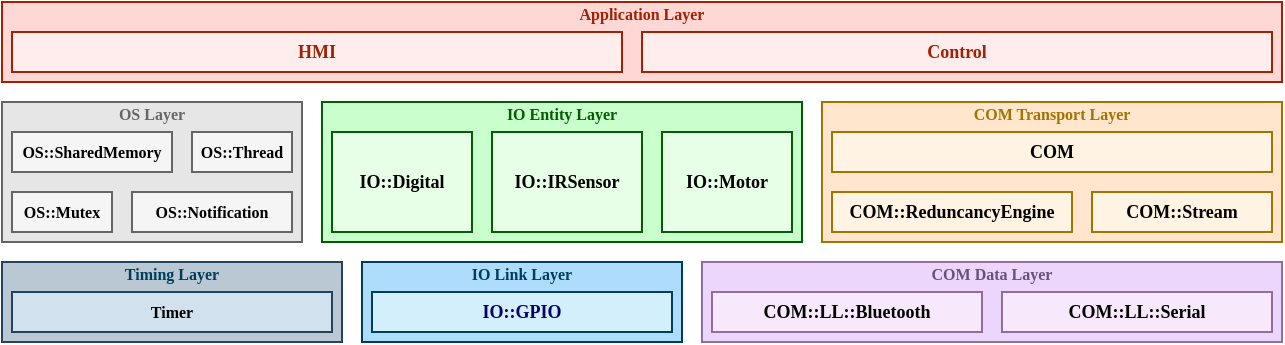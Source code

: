 <mxfile version="13.3.6" type="device"><diagram id="33SzdTp0CWMUpX57nA3J" name="Page-1"><mxGraphModel dx="1397" dy="900" grid="1" gridSize="10" guides="1" tooltips="1" connect="1" arrows="1" fold="1" page="1" pageScale="1" pageWidth="827" pageHeight="1169" math="0" shadow="0"><root><mxCell id="0"/><mxCell id="1" parent="0"/><mxCell id="gUivWNL7YyFKDla0BgCl-23" value="" style="rounded=0;whiteSpace=wrap;html=1;fontFamily=Consolas;fontSize=9;align=center;fontStyle=1;spacingRight=0;labelPosition=center;verticalLabelPosition=middle;verticalAlign=middle;labelBackgroundColor=none;strokeColor=#A12102;fontColor=#A12102;fillColor=#FFD7D4;" parent="1" vertex="1"><mxGeometry x="80" y="110" width="640" height="40" as="geometry"/></mxCell><mxCell id="gUivWNL7YyFKDla0BgCl-21" value="" style="rounded=0;whiteSpace=wrap;html=1;fontFamily=Consolas;fontSize=9;align=center;fontStyle=1;spacingRight=0;labelPosition=center;verticalLabelPosition=middle;verticalAlign=middle;strokeColor=#035E03;fillColor=#C9FFCD;" parent="1" vertex="1"><mxGeometry x="240" y="160" width="240" height="70" as="geometry"/></mxCell><mxCell id="gUivWNL7YyFKDla0BgCl-18" value="" style="rounded=0;whiteSpace=wrap;html=1;labelBackgroundColor=none;strokeColor=#666666;fontFamily=Consolas;fontSize=8;align=center;gradientDirection=east;fontColor=#333333;fontStyle=1;fillColor=#E6E6E6;" parent="1" vertex="1"><mxGeometry x="80" y="160" width="150" height="70" as="geometry"/></mxCell><mxCell id="gUivWNL7YyFKDla0BgCl-15" value="" style="rounded=0;whiteSpace=wrap;html=1;labelBackgroundColor=none;strokeColor=#23445d;fillColor=#bac8d3;fontFamily=Consolas;fontSize=8;align=center;gradientDirection=east;fontStyle=1" parent="1" vertex="1"><mxGeometry x="80" y="240" width="170" height="40" as="geometry"/></mxCell><mxCell id="gUivWNL7YyFKDla0BgCl-10" value="" style="rounded=0;whiteSpace=wrap;html=1;fontSize=9;fontFamily=Consolas;verticalAlign=top;labelPosition=center;verticalLabelPosition=middle;align=center;fillColor=#FFE6CC;strokeColor=#A17400;" parent="1" vertex="1"><mxGeometry x="490" y="160" width="230" height="70" as="geometry"/></mxCell><mxCell id="gUivWNL7YyFKDla0BgCl-4" value="" style="rounded=0;whiteSpace=wrap;html=1;fontSize=9;fontFamily=Consolas;verticalAlign=top;labelPosition=center;verticalLabelPosition=middle;align=center;fillColor=#ECD6FC;strokeColor=#8F6E9E;" parent="1" vertex="1"><mxGeometry x="430" y="240" width="290" height="40" as="geometry"/></mxCell><mxCell id="EYw-dWC_AOCYS__bR-ei-10" value="COM" style="rounded=0;whiteSpace=wrap;html=1;fontFamily=Consolas;fontSize=9;align=center;fontStyle=1;spacingRight=0;labelPosition=center;verticalLabelPosition=middle;verticalAlign=middle;fillColor=#FFF3E3;strokeColor=#A17400;" parent="1" vertex="1"><mxGeometry x="495" y="175" width="220" height="20" as="geometry"/></mxCell><mxCell id="EYw-dWC_AOCYS__bR-ei-11" value="Control" style="rounded=0;whiteSpace=wrap;html=1;fontFamily=Consolas;fontSize=9;align=center;fontStyle=1;spacingRight=0;labelPosition=center;verticalLabelPosition=middle;verticalAlign=middle;labelBackgroundColor=none;fillColor=#FFEDED;strokeColor=#A12102;fontColor=#A12102;" parent="1" vertex="1"><mxGeometry x="400" y="125" width="315" height="20" as="geometry"/></mxCell><mxCell id="EYw-dWC_AOCYS__bR-ei-12" value="COM::ReduncancyEngine" style="rounded=0;whiteSpace=wrap;html=1;fontFamily=Consolas;fontSize=9;align=center;fontStyle=1;spacingRight=0;labelPosition=center;verticalLabelPosition=middle;verticalAlign=middle;horizontal=1;fillColor=#FFF3E3;strokeColor=#A17400;" parent="1" vertex="1"><mxGeometry x="495" y="205" width="120" height="20" as="geometry"/></mxCell><mxCell id="EYw-dWC_AOCYS__bR-ei-14" value="HMI" style="rounded=0;whiteSpace=wrap;html=1;fontFamily=Consolas;fontSize=9;align=center;fontStyle=1;spacingRight=0;labelPosition=center;verticalLabelPosition=middle;verticalAlign=middle;labelBackgroundColor=none;fillColor=#FFEDED;strokeColor=#A12102;fontColor=#A12102;" parent="1" vertex="1"><mxGeometry x="85" y="125" width="305" height="20" as="geometry"/></mxCell><mxCell id="EYw-dWC_AOCYS__bR-ei-15" value="IO::Digital" style="rounded=0;whiteSpace=wrap;html=1;fontFamily=Consolas;fontSize=9;align=center;fontStyle=1;spacingRight=0;labelPosition=center;verticalLabelPosition=middle;verticalAlign=middle;fillColor=#E7FFE6;strokeColor=#035E03;" parent="1" vertex="1"><mxGeometry x="245" y="175" width="70" height="50" as="geometry"/></mxCell><mxCell id="EYw-dWC_AOCYS__bR-ei-16" value="IO::Motor" style="rounded=0;whiteSpace=wrap;html=1;fontFamily=Consolas;fontSize=9;align=center;fontStyle=1;spacingRight=0;labelPosition=center;verticalLabelPosition=middle;verticalAlign=middle;fillColor=#E7FFE6;strokeColor=#035E03;" parent="1" vertex="1"><mxGeometry x="410" y="175" width="65" height="50" as="geometry"/></mxCell><mxCell id="EYw-dWC_AOCYS__bR-ei-20" value="IO::IRSensor" style="rounded=0;whiteSpace=wrap;html=1;fontFamily=Consolas;fontSize=9;align=center;fontStyle=1;spacingRight=0;labelPosition=center;verticalLabelPosition=middle;verticalAlign=middle;fillColor=#E7FFE6;strokeColor=#035E03;" parent="1" vertex="1"><mxGeometry x="325" y="175" width="75" height="50" as="geometry"/></mxCell><mxCell id="EYw-dWC_AOCYS__bR-ei-31" value="OS::Thread" style="rounded=0;whiteSpace=wrap;html=1;labelBackgroundColor=none;strokeColor=#666666;fillColor=#f5f5f5;fontFamily=Consolas;fontSize=8;align=center;gradientDirection=east;fontStyle=1;" parent="1" vertex="1"><mxGeometry x="175" y="175" width="50" height="20" as="geometry"/></mxCell><mxCell id="EYw-dWC_AOCYS__bR-ei-32" value="OS::SharedMemory" style="rounded=0;whiteSpace=wrap;html=1;labelBackgroundColor=none;strokeColor=#666666;fillColor=#f5f5f5;fontFamily=Consolas;fontSize=8;align=center;gradientDirection=east;fontStyle=1;" parent="1" vertex="1"><mxGeometry x="85" y="175" width="80" height="20" as="geometry"/></mxCell><mxCell id="EYw-dWC_AOCYS__bR-ei-34" value="OS::Mutex" style="rounded=0;whiteSpace=wrap;html=1;labelBackgroundColor=none;strokeColor=#666666;fillColor=#f5f5f5;fontFamily=Consolas;fontSize=8;align=center;gradientDirection=east;fontStyle=1;" parent="1" vertex="1"><mxGeometry x="85" y="205" width="50" height="20" as="geometry"/></mxCell><mxCell id="EYw-dWC_AOCYS__bR-ei-36" value="&lt;font style=&quot;font-size: 8px&quot;&gt;Timer&lt;/font&gt;" style="rounded=0;whiteSpace=wrap;html=1;labelBackgroundColor=none;strokeColor=#23445d;fontFamily=Consolas;fontSize=8;align=center;gradientDirection=east;fontStyle=1;fillColor=#D1E1ED;" parent="1" vertex="1"><mxGeometry x="85" y="255" width="160" height="20" as="geometry"/></mxCell><mxCell id="EYw-dWC_AOCYS__bR-ei-37" value="COM::LL::Bluetooth" style="rounded=0;whiteSpace=wrap;html=1;fontFamily=Consolas;fontSize=9;align=center;fontStyle=1;spacingRight=0;verticalAlign=middle;fillColor=#F7E8FC;strokeColor=#8F6E9E;" parent="1" vertex="1"><mxGeometry x="435" y="255" width="135" height="20" as="geometry"/></mxCell><mxCell id="EYw-dWC_AOCYS__bR-ei-38" value="COM::LL::Serial" style="rounded=0;whiteSpace=wrap;html=1;fontFamily=Consolas;fontSize=9;align=center;fontStyle=1;spacingRight=0;verticalAlign=middle;fillColor=#F7E8FC;strokeColor=#8F6E9E;" parent="1" vertex="1"><mxGeometry x="580" y="255" width="135" height="20" as="geometry"/></mxCell><mxCell id="EYw-dWC_AOCYS__bR-ei-42" value="COM::Stream" style="rounded=0;whiteSpace=wrap;html=1;fontFamily=Consolas;fontSize=9;align=center;fontStyle=1;spacingRight=0;labelPosition=center;verticalLabelPosition=middle;verticalAlign=middle;horizontal=1;fillColor=#FFF3E3;strokeColor=#A17400;" parent="1" vertex="1"><mxGeometry x="625" y="205" width="90" height="20" as="geometry"/></mxCell><mxCell id="gUivWNL7YyFKDla0BgCl-7" value="" style="rounded=0;whiteSpace=wrap;html=1;fontSize=9;fontFamily=Consolas;verticalAlign=top;labelPosition=center;verticalLabelPosition=middle;align=center;fillColor=#AEDDFC;strokeColor=#003D5B;" parent="1" vertex="1"><mxGeometry x="260" y="240" width="160" height="40" as="geometry"/></mxCell><mxCell id="gUivWNL7YyFKDla0BgCl-8" value="IO::GPIO" style="rounded=0;whiteSpace=wrap;html=1;fontFamily=Consolas;fontSize=9;align=center;fontStyle=1;spacingRight=0;fontColor=#000066;verticalAlign=middle;fillColor=#D4EFFC;strokeColor=#003D5B;" parent="1" vertex="1"><mxGeometry x="265" y="255" width="150" height="20" as="geometry"/></mxCell><mxCell id="gUivWNL7YyFKDla0BgCl-11" value="&lt;span style=&quot;color: rgb(106 , 82 , 117) ; font-weight: 700&quot;&gt;COM Data Layer&lt;/span&gt;" style="text;html=1;strokeColor=none;fillColor=none;align=center;verticalAlign=middle;whiteSpace=wrap;rounded=0;fontFamily=Consolas;fontSize=8;fontColor=#000000;" parent="1" vertex="1"><mxGeometry x="535" y="240" width="80" height="12" as="geometry"/></mxCell><mxCell id="gUivWNL7YyFKDla0BgCl-12" value="&lt;span style=&quot;font-weight: 700&quot;&gt;COM Transport Layer&lt;/span&gt;" style="text;html=1;strokeColor=none;fillColor=none;align=center;verticalAlign=middle;whiteSpace=wrap;rounded=0;fontFamily=Consolas;fontSize=8;fontColor=#A17400;" parent="1" vertex="1"><mxGeometry x="560" y="160" width="90" height="12" as="geometry"/></mxCell><mxCell id="gUivWNL7YyFKDla0BgCl-13" value="&lt;span style=&quot;font-weight: 700&quot;&gt;IO Link Layer&lt;/span&gt;" style="text;html=1;strokeColor=none;fillColor=none;align=center;verticalAlign=middle;whiteSpace=wrap;rounded=0;fontFamily=Consolas;fontSize=8;fontColor=#003D5B;" parent="1" vertex="1"><mxGeometry x="305" y="240" width="70" height="12" as="geometry"/></mxCell><mxCell id="gUivWNL7YyFKDla0BgCl-16" value="&lt;span style=&quot;font-weight: 700&quot;&gt;Timing Layer&lt;/span&gt;" style="text;html=1;strokeColor=none;fillColor=none;align=center;verticalAlign=middle;whiteSpace=wrap;rounded=0;fontFamily=Consolas;fontSize=8;fontColor=#003D5B;" parent="1" vertex="1"><mxGeometry x="130" y="240" width="70" height="12" as="geometry"/></mxCell><mxCell id="gUivWNL7YyFKDla0BgCl-17" value="OS::Notification" style="rounded=0;whiteSpace=wrap;html=1;labelBackgroundColor=none;strokeColor=#666666;fillColor=#f5f5f5;fontFamily=Consolas;fontSize=8;align=center;gradientDirection=east;fontStyle=1;" parent="1" vertex="1"><mxGeometry x="145" y="205" width="80" height="20" as="geometry"/></mxCell><mxCell id="gUivWNL7YyFKDla0BgCl-19" value="&lt;span style=&quot;font-weight: 700&quot;&gt;&lt;font color=&quot;#666666&quot;&gt;OS Layer&lt;/font&gt;&lt;/span&gt;" style="text;html=1;strokeColor=none;fillColor=none;align=center;verticalAlign=middle;whiteSpace=wrap;rounded=0;fontFamily=Consolas;fontSize=8;fontColor=#003D5B;" parent="1" vertex="1"><mxGeometry x="105" y="160" width="100" height="12" as="geometry"/></mxCell><mxCell id="gUivWNL7YyFKDla0BgCl-22" value="&lt;span style=&quot;font-weight: 700&quot;&gt;IO Entity Layer&lt;/span&gt;" style="text;html=1;align=center;verticalAlign=middle;whiteSpace=wrap;rounded=0;fontFamily=Consolas;fontSize=8;fontColor=#035E03;" parent="1" vertex="1"><mxGeometry x="315" y="160" width="90" height="12" as="geometry"/></mxCell><mxCell id="gUivWNL7YyFKDla0BgCl-24" value="&lt;span style=&quot;font-weight: 700&quot;&gt;Application Layer&lt;/span&gt;" style="text;html=1;align=center;verticalAlign=middle;whiteSpace=wrap;rounded=0;fontFamily=Consolas;fontSize=8;fontColor=#A12102;" parent="1" vertex="1"><mxGeometry x="355" y="110" width="90" height="12" as="geometry"/></mxCell></root></mxGraphModel></diagram></mxfile>